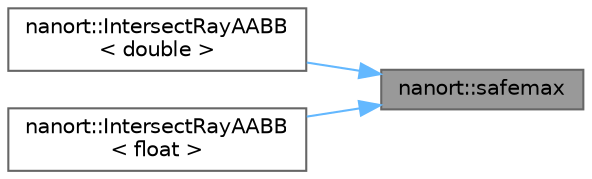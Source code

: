 digraph "nanort::safemax"
{
 // LATEX_PDF_SIZE
  bgcolor="transparent";
  edge [fontname=Helvetica,fontsize=10,labelfontname=Helvetica,labelfontsize=10];
  node [fontname=Helvetica,fontsize=10,shape=box,height=0.2,width=0.4];
  rankdir="RL";
  Node1 [label="nanort::safemax",height=0.2,width=0.4,color="gray40", fillcolor="grey60", style="filled", fontcolor="black",tooltip=" "];
  Node1 -> Node2 [dir="back",color="steelblue1",style="solid"];
  Node2 [label="nanort::IntersectRayAABB\l\< double \>",height=0.2,width=0.4,color="grey40", fillcolor="white", style="filled",URL="$a00474.html#aa2274a88d11a6a83ac928c1d59be8748",tooltip=" "];
  Node1 -> Node3 [dir="back",color="steelblue1",style="solid"];
  Node3 [label="nanort::IntersectRayAABB\l\< float \>",height=0.2,width=0.4,color="grey40", fillcolor="white", style="filled",URL="$a00474.html#abb906c21cbf94086beb735d63383a20e",tooltip=" "];
}
